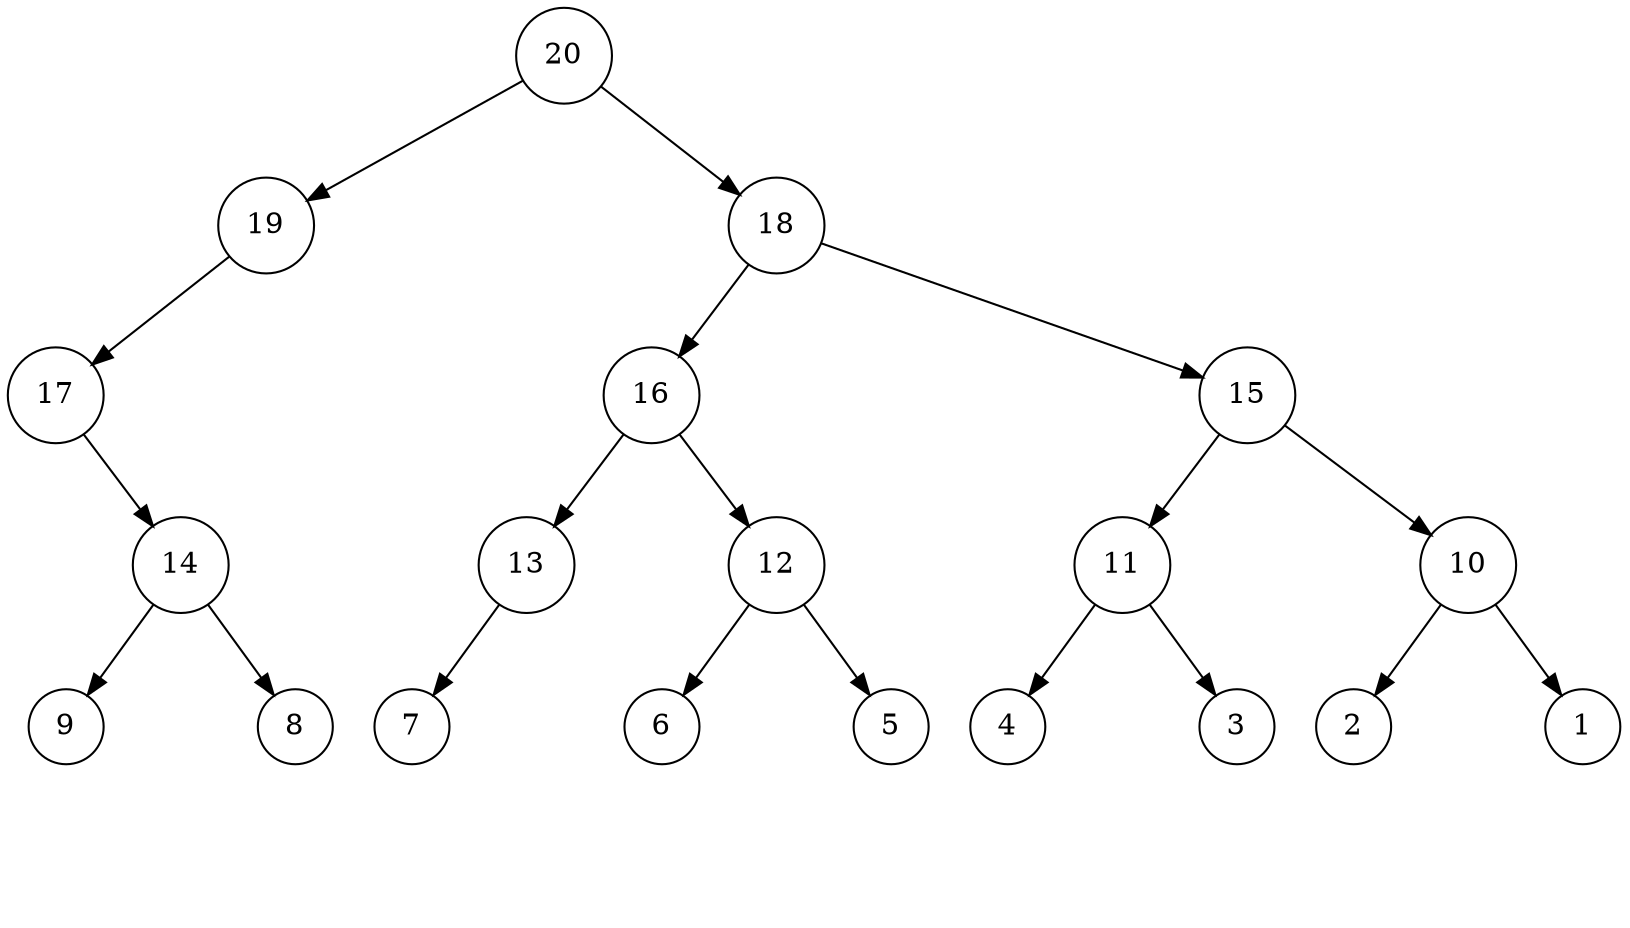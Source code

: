 digraph G {
166 [shape=circle, label="20"];
166->168;
_n2 [shape=circle, label="#", style=invis];
166->_n2 [style=invis, weight=10];
166->169;
168 [shape=circle, label="19"];
168->170;
_n4 [shape=circle, label="#", style=invis];
168->_n4 [style=invis, weight=10];
169 [shape=circle, label="18"];
169->172;
_n6 [shape=circle, label="#", style=invis];
169->_n6 [style=invis, weight=10];
169->173;
170 [shape=circle, label="17"];
_n8 [shape=circle, label="#", style=invis];
170->_n8 [style=invis, weight=10];
170->175;
172 [shape=circle, label="16"];
172->178;
_n10 [shape=circle, label="#", style=invis];
172->_n10 [style=invis, weight=10];
172->179;
173 [shape=circle, label="15"];
173->180;
_n12 [shape=circle, label="#", style=invis];
173->_n12 [style=invis, weight=10];
173->181;
175 [shape=circle, label="14"];
175->184;
_n14 [shape=circle, label="#", style=invis];
175->_n14 [style=invis, weight=10];
175->185;
178 [shape=circle, label="13"];
178->190;
_n16 [shape=circle, label="#", style=invis];
178->_n16 [style=invis, weight=10];
179 [shape=circle, label="12"];
179->192;
_n18 [shape=circle, label="#", style=invis];
179->_n18 [style=invis, weight=10];
179->193;
180 [shape=circle, label="11"];
180->194;
_n20 [shape=circle, label="#", style=invis];
180->_n20 [style=invis, weight=10];
180->195;
181 [shape=circle, label="10"];
181->196;
_n22 [shape=circle, label="#", style=invis];
181->_n22 [style=invis, weight=10];
181->197;
184 [shape=circle, label="9"];
_n24 [shape=circle, label="#", style=invis];
184->_n24 [style=invis, weight=10];
185 [shape=circle, label="8"];
_n26 [shape=circle, label="#", style=invis];
185->_n26 [style=invis, weight=10];
190 [shape=circle, label="7"];
_n28 [shape=circle, label="#", style=invis];
190->_n28 [style=invis, weight=10];
192 [shape=circle, label="6"];
_n30 [shape=circle, label="#", style=invis];
192->_n30 [style=invis, weight=10];
193 [shape=circle, label="5"];
_n32 [shape=circle, label="#", style=invis];
193->_n32 [style=invis, weight=10];
194 [shape=circle, label="4"];
_n34 [shape=circle, label="#", style=invis];
194->_n34 [style=invis, weight=10];
195 [shape=circle, label="3"];
_n36 [shape=circle, label="#", style=invis];
195->_n36 [style=invis, weight=10];
196 [shape=circle, label="2"];
_n38 [shape=circle, label="#", style=invis];
196->_n38 [style=invis, weight=10];
197 [shape=circle, label="1"];
_n40 [shape=circle, label="#", style=invis];
197->_n40 [style=invis, weight=10];
}
